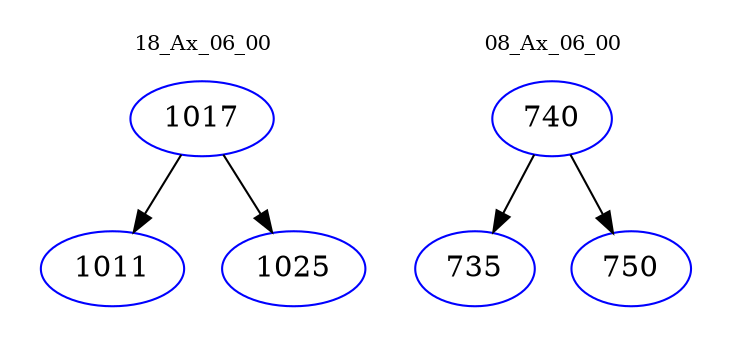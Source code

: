 digraph{
subgraph cluster_0 {
color = white
label = "18_Ax_06_00";
fontsize=10;
T0_1017 [label="1017", color="blue"]
T0_1017 -> T0_1011 [color="black"]
T0_1011 [label="1011", color="blue"]
T0_1017 -> T0_1025 [color="black"]
T0_1025 [label="1025", color="blue"]
}
subgraph cluster_1 {
color = white
label = "08_Ax_06_00";
fontsize=10;
T1_740 [label="740", color="blue"]
T1_740 -> T1_735 [color="black"]
T1_735 [label="735", color="blue"]
T1_740 -> T1_750 [color="black"]
T1_750 [label="750", color="blue"]
}
}
